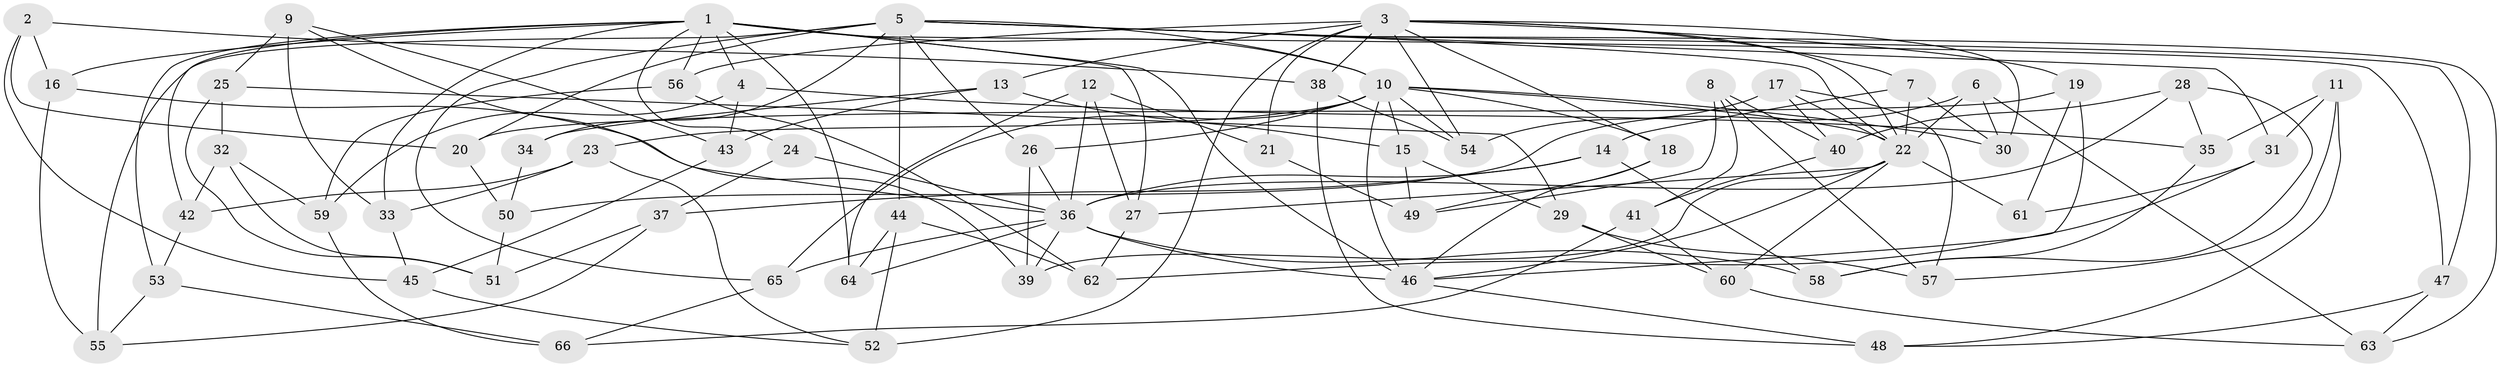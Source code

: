 // original degree distribution, {4: 1.0}
// Generated by graph-tools (version 1.1) at 2025/54/03/04/25 22:54:00]
// undirected, 66 vertices, 153 edges
graph export_dot {
  node [color=gray90,style=filled];
  1;
  2;
  3;
  4;
  5;
  6;
  7;
  8;
  9;
  10;
  11;
  12;
  13;
  14;
  15;
  16;
  17;
  18;
  19;
  20;
  21;
  22;
  23;
  24;
  25;
  26;
  27;
  28;
  29;
  30;
  31;
  32;
  33;
  34;
  35;
  36;
  37;
  38;
  39;
  40;
  41;
  42;
  43;
  44;
  45;
  46;
  47;
  48;
  49;
  50;
  51;
  52;
  53;
  54;
  55;
  56;
  57;
  58;
  59;
  60;
  61;
  62;
  63;
  64;
  65;
  66;
  1 -- 4 [weight=1.0];
  1 -- 10 [weight=1.0];
  1 -- 16 [weight=1.0];
  1 -- 24 [weight=1.0];
  1 -- 27 [weight=1.0];
  1 -- 33 [weight=1.0];
  1 -- 42 [weight=1.0];
  1 -- 46 [weight=1.0];
  1 -- 47 [weight=1.0];
  1 -- 53 [weight=1.0];
  1 -- 56 [weight=1.0];
  1 -- 64 [weight=1.0];
  2 -- 16 [weight=1.0];
  2 -- 20 [weight=1.0];
  2 -- 38 [weight=1.0];
  2 -- 45 [weight=1.0];
  3 -- 7 [weight=1.0];
  3 -- 13 [weight=1.0];
  3 -- 18 [weight=1.0];
  3 -- 19 [weight=1.0];
  3 -- 21 [weight=2.0];
  3 -- 22 [weight=1.0];
  3 -- 30 [weight=1.0];
  3 -- 38 [weight=1.0];
  3 -- 52 [weight=1.0];
  3 -- 54 [weight=1.0];
  3 -- 56 [weight=1.0];
  4 -- 35 [weight=1.0];
  4 -- 43 [weight=1.0];
  4 -- 59 [weight=1.0];
  5 -- 10 [weight=1.0];
  5 -- 20 [weight=1.0];
  5 -- 22 [weight=1.0];
  5 -- 26 [weight=1.0];
  5 -- 31 [weight=1.0];
  5 -- 34 [weight=2.0];
  5 -- 44 [weight=1.0];
  5 -- 47 [weight=1.0];
  5 -- 55 [weight=1.0];
  5 -- 63 [weight=1.0];
  5 -- 65 [weight=1.0];
  6 -- 22 [weight=1.0];
  6 -- 30 [weight=1.0];
  6 -- 50 [weight=1.0];
  6 -- 63 [weight=1.0];
  7 -- 14 [weight=1.0];
  7 -- 22 [weight=1.0];
  7 -- 30 [weight=1.0];
  8 -- 40 [weight=1.0];
  8 -- 41 [weight=1.0];
  8 -- 49 [weight=1.0];
  8 -- 57 [weight=1.0];
  9 -- 25 [weight=1.0];
  9 -- 33 [weight=1.0];
  9 -- 39 [weight=1.0];
  9 -- 43 [weight=1.0];
  10 -- 15 [weight=1.0];
  10 -- 18 [weight=1.0];
  10 -- 22 [weight=1.0];
  10 -- 23 [weight=1.0];
  10 -- 26 [weight=1.0];
  10 -- 30 [weight=1.0];
  10 -- 46 [weight=2.0];
  10 -- 54 [weight=1.0];
  10 -- 65 [weight=1.0];
  11 -- 31 [weight=1.0];
  11 -- 35 [weight=1.0];
  11 -- 48 [weight=1.0];
  11 -- 57 [weight=1.0];
  12 -- 21 [weight=1.0];
  12 -- 27 [weight=1.0];
  12 -- 36 [weight=1.0];
  12 -- 64 [weight=1.0];
  13 -- 15 [weight=1.0];
  13 -- 34 [weight=1.0];
  13 -- 43 [weight=1.0];
  14 -- 36 [weight=1.0];
  14 -- 37 [weight=1.0];
  14 -- 58 [weight=1.0];
  15 -- 29 [weight=1.0];
  15 -- 49 [weight=1.0];
  16 -- 36 [weight=1.0];
  16 -- 55 [weight=1.0];
  17 -- 22 [weight=1.0];
  17 -- 40 [weight=1.0];
  17 -- 54 [weight=1.0];
  17 -- 57 [weight=1.0];
  18 -- 46 [weight=1.0];
  18 -- 49 [weight=1.0];
  19 -- 20 [weight=1.0];
  19 -- 46 [weight=1.0];
  19 -- 61 [weight=1.0];
  20 -- 50 [weight=1.0];
  21 -- 49 [weight=1.0];
  22 -- 27 [weight=1.0];
  22 -- 39 [weight=1.0];
  22 -- 46 [weight=1.0];
  22 -- 60 [weight=1.0];
  22 -- 61 [weight=2.0];
  23 -- 33 [weight=1.0];
  23 -- 42 [weight=1.0];
  23 -- 52 [weight=1.0];
  24 -- 36 [weight=2.0];
  24 -- 37 [weight=1.0];
  25 -- 29 [weight=1.0];
  25 -- 32 [weight=1.0];
  25 -- 51 [weight=1.0];
  26 -- 36 [weight=1.0];
  26 -- 39 [weight=1.0];
  27 -- 62 [weight=1.0];
  28 -- 35 [weight=1.0];
  28 -- 36 [weight=1.0];
  28 -- 40 [weight=1.0];
  28 -- 58 [weight=1.0];
  29 -- 57 [weight=1.0];
  29 -- 60 [weight=1.0];
  31 -- 61 [weight=1.0];
  31 -- 62 [weight=1.0];
  32 -- 42 [weight=1.0];
  32 -- 51 [weight=1.0];
  32 -- 59 [weight=1.0];
  33 -- 45 [weight=1.0];
  34 -- 50 [weight=1.0];
  35 -- 58 [weight=1.0];
  36 -- 39 [weight=1.0];
  36 -- 46 [weight=1.0];
  36 -- 58 [weight=1.0];
  36 -- 64 [weight=1.0];
  36 -- 65 [weight=1.0];
  37 -- 51 [weight=1.0];
  37 -- 55 [weight=1.0];
  38 -- 48 [weight=1.0];
  38 -- 54 [weight=1.0];
  40 -- 41 [weight=1.0];
  41 -- 60 [weight=1.0];
  41 -- 66 [weight=1.0];
  42 -- 53 [weight=1.0];
  43 -- 45 [weight=1.0];
  44 -- 52 [weight=1.0];
  44 -- 62 [weight=1.0];
  44 -- 64 [weight=1.0];
  45 -- 52 [weight=1.0];
  46 -- 48 [weight=1.0];
  47 -- 48 [weight=1.0];
  47 -- 63 [weight=1.0];
  50 -- 51 [weight=1.0];
  53 -- 55 [weight=1.0];
  53 -- 66 [weight=1.0];
  56 -- 59 [weight=1.0];
  56 -- 62 [weight=1.0];
  59 -- 66 [weight=1.0];
  60 -- 63 [weight=1.0];
  65 -- 66 [weight=1.0];
}
